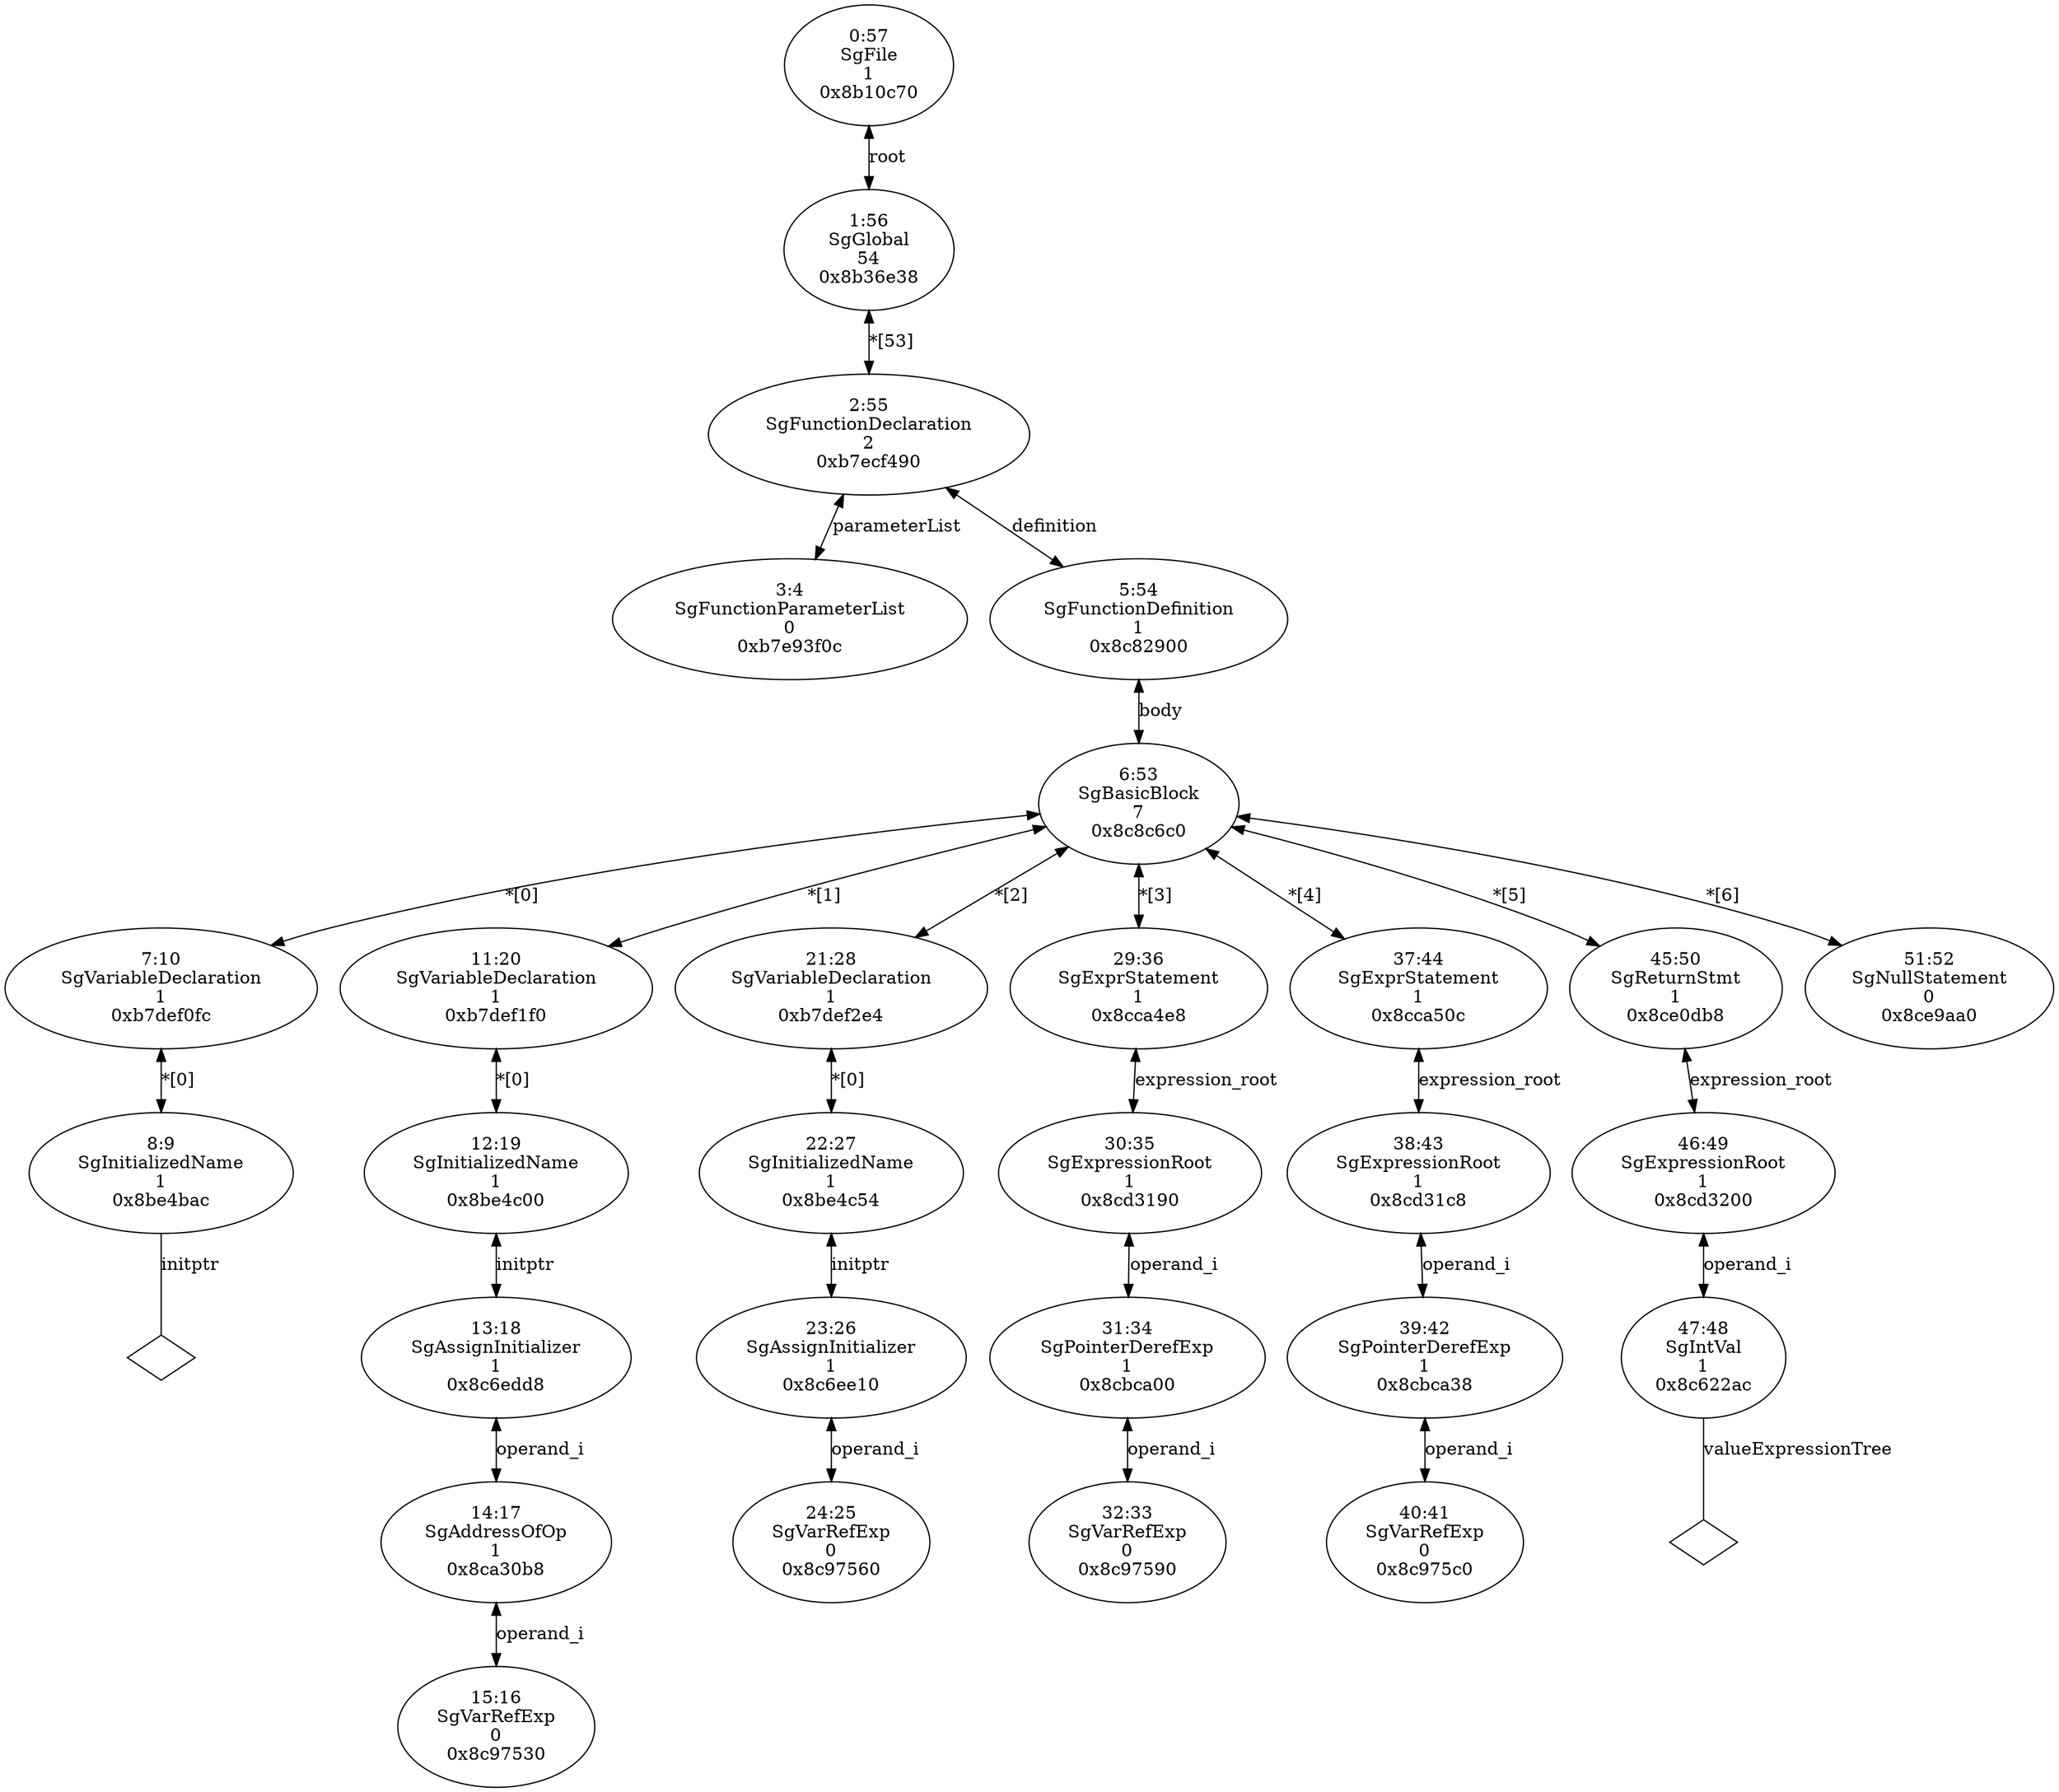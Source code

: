digraph "G./ref.C.dot" {
"0xb7e93f0c"[label="3:4\nSgFunctionParameterList\n0\n0xb7e93f0c\n" ];
"0x8be4bac"[label="8:9\nSgInitializedName\n1\n0x8be4bac\n" ];
"0x8be4bac" -> "0x8be4bac__initptr__null"[label="initptr" dir=none ];
"0x8be4bac__initptr__null"[label="" shape=diamond ];
"0xb7def0fc"[label="7:10\nSgVariableDeclaration\n1\n0xb7def0fc\n" ];
"0xb7def0fc" -> "0x8be4bac"[label="*[0]" dir=both ];
"0x8c97530"[label="15:16\nSgVarRefExp\n0\n0x8c97530\n" ];
"0x8ca30b8"[label="14:17\nSgAddressOfOp\n1\n0x8ca30b8\n" ];
"0x8ca30b8" -> "0x8c97530"[label="operand_i" dir=both ];
"0x8c6edd8"[label="13:18\nSgAssignInitializer\n1\n0x8c6edd8\n" ];
"0x8c6edd8" -> "0x8ca30b8"[label="operand_i" dir=both ];
"0x8be4c00"[label="12:19\nSgInitializedName\n1\n0x8be4c00\n" ];
"0x8be4c00" -> "0x8c6edd8"[label="initptr" dir=both ];
"0xb7def1f0"[label="11:20\nSgVariableDeclaration\n1\n0xb7def1f0\n" ];
"0xb7def1f0" -> "0x8be4c00"[label="*[0]" dir=both ];
"0x8c97560"[label="24:25\nSgVarRefExp\n0\n0x8c97560\n" ];
"0x8c6ee10"[label="23:26\nSgAssignInitializer\n1\n0x8c6ee10\n" ];
"0x8c6ee10" -> "0x8c97560"[label="operand_i" dir=both ];
"0x8be4c54"[label="22:27\nSgInitializedName\n1\n0x8be4c54\n" ];
"0x8be4c54" -> "0x8c6ee10"[label="initptr" dir=both ];
"0xb7def2e4"[label="21:28\nSgVariableDeclaration\n1\n0xb7def2e4\n" ];
"0xb7def2e4" -> "0x8be4c54"[label="*[0]" dir=both ];
"0x8c97590"[label="32:33\nSgVarRefExp\n0\n0x8c97590\n" ];
"0x8cbca00"[label="31:34\nSgPointerDerefExp\n1\n0x8cbca00\n" ];
"0x8cbca00" -> "0x8c97590"[label="operand_i" dir=both ];
"0x8cd3190"[label="30:35\nSgExpressionRoot\n1\n0x8cd3190\n" ];
"0x8cd3190" -> "0x8cbca00"[label="operand_i" dir=both ];
"0x8cca4e8"[label="29:36\nSgExprStatement\n1\n0x8cca4e8\n" ];
"0x8cca4e8" -> "0x8cd3190"[label="expression_root" dir=both ];
"0x8c975c0"[label="40:41\nSgVarRefExp\n0\n0x8c975c0\n" ];
"0x8cbca38"[label="39:42\nSgPointerDerefExp\n1\n0x8cbca38\n" ];
"0x8cbca38" -> "0x8c975c0"[label="operand_i" dir=both ];
"0x8cd31c8"[label="38:43\nSgExpressionRoot\n1\n0x8cd31c8\n" ];
"0x8cd31c8" -> "0x8cbca38"[label="operand_i" dir=both ];
"0x8cca50c"[label="37:44\nSgExprStatement\n1\n0x8cca50c\n" ];
"0x8cca50c" -> "0x8cd31c8"[label="expression_root" dir=both ];
"0x8c622ac"[label="47:48\nSgIntVal\n1\n0x8c622ac\n" ];
"0x8c622ac" -> "0x8c622ac__valueExpressionTree__null"[label="valueExpressionTree" dir=none ];
"0x8c622ac__valueExpressionTree__null"[label="" shape=diamond ];
"0x8cd3200"[label="46:49\nSgExpressionRoot\n1\n0x8cd3200\n" ];
"0x8cd3200" -> "0x8c622ac"[label="operand_i" dir=both ];
"0x8ce0db8"[label="45:50\nSgReturnStmt\n1\n0x8ce0db8\n" ];
"0x8ce0db8" -> "0x8cd3200"[label="expression_root" dir=both ];
"0x8ce9aa0"[label="51:52\nSgNullStatement\n0\n0x8ce9aa0\n" ];
"0x8c8c6c0"[label="6:53\nSgBasicBlock\n7\n0x8c8c6c0\n" ];
"0x8c8c6c0" -> "0xb7def0fc"[label="*[0]" dir=both ];
"0x8c8c6c0" -> "0xb7def1f0"[label="*[1]" dir=both ];
"0x8c8c6c0" -> "0xb7def2e4"[label="*[2]" dir=both ];
"0x8c8c6c0" -> "0x8cca4e8"[label="*[3]" dir=both ];
"0x8c8c6c0" -> "0x8cca50c"[label="*[4]" dir=both ];
"0x8c8c6c0" -> "0x8ce0db8"[label="*[5]" dir=both ];
"0x8c8c6c0" -> "0x8ce9aa0"[label="*[6]" dir=both ];
"0x8c82900"[label="5:54\nSgFunctionDefinition\n1\n0x8c82900\n" ];
"0x8c82900" -> "0x8c8c6c0"[label="body" dir=both ];
"0xb7ecf490"[label="2:55\nSgFunctionDeclaration\n2\n0xb7ecf490\n" ];
"0xb7ecf490" -> "0xb7e93f0c"[label="parameterList" dir=both ];
"0xb7ecf490" -> "0x8c82900"[label="definition" dir=both ];
"0x8b36e38"[label="1:56\nSgGlobal\n54\n0x8b36e38\n" ];
"0x8b36e38" -> "0xb7ecf490"[label="*[53]" dir=both ];
"0x8b10c70"[label="0:57\nSgFile\n1\n0x8b10c70\n" ];
"0x8b10c70" -> "0x8b36e38"[label="root" dir=both ];
}

